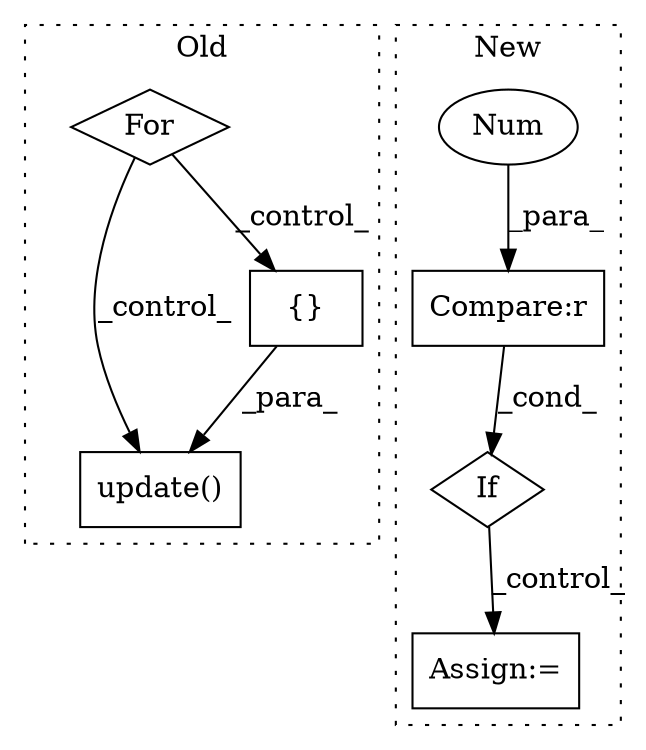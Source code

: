 digraph G {
subgraph cluster0 {
1 [label="update()" a="75" s="1635,1666" l="19,1" shape="box"];
6 [label="{}" a="95" s="1654,1665" l="1,1" shape="box"];
7 [label="For" a="107" s="1372,1409" l="4,18" shape="diamond"];
label = "Old";
style="dotted";
}
subgraph cluster1 {
2 [label="If" a="96" s="1656" l="3" shape="diamond"];
3 [label="Assign:=" a="68" s="1745" l="3" shape="box"];
4 [label="Compare:r" a="40" s="1659" l="21" shape="box"];
5 [label="Num" a="76" s="1679" l="1" shape="ellipse"];
label = "New";
style="dotted";
}
2 -> 3 [label="_control_"];
4 -> 2 [label="_cond_"];
5 -> 4 [label="_para_"];
6 -> 1 [label="_para_"];
7 -> 6 [label="_control_"];
7 -> 1 [label="_control_"];
}